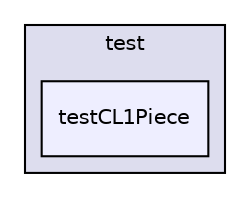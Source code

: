 digraph "/home/cj/workspace/Tetris/src/test/testCL1Piece" {
  compound=true
  node [ fontsize="10", fontname="Helvetica"];
  edge [ labelfontsize="10", labelfontname="Helvetica"];
  subgraph clusterdir_120ed4da3e3217b1e7fc0b4f48568e79 {
    graph [ bgcolor="#ddddee", pencolor="black", label="test" fontname="Helvetica", fontsize="10", URL="dir_120ed4da3e3217b1e7fc0b4f48568e79.html"]
  dir_b52ed5e3d9bc183b2a516a9dabc42db0 [shape=box, label="testCL1Piece", style="filled", fillcolor="#eeeeff", pencolor="black", URL="dir_b52ed5e3d9bc183b2a516a9dabc42db0.html"];
  }
}
